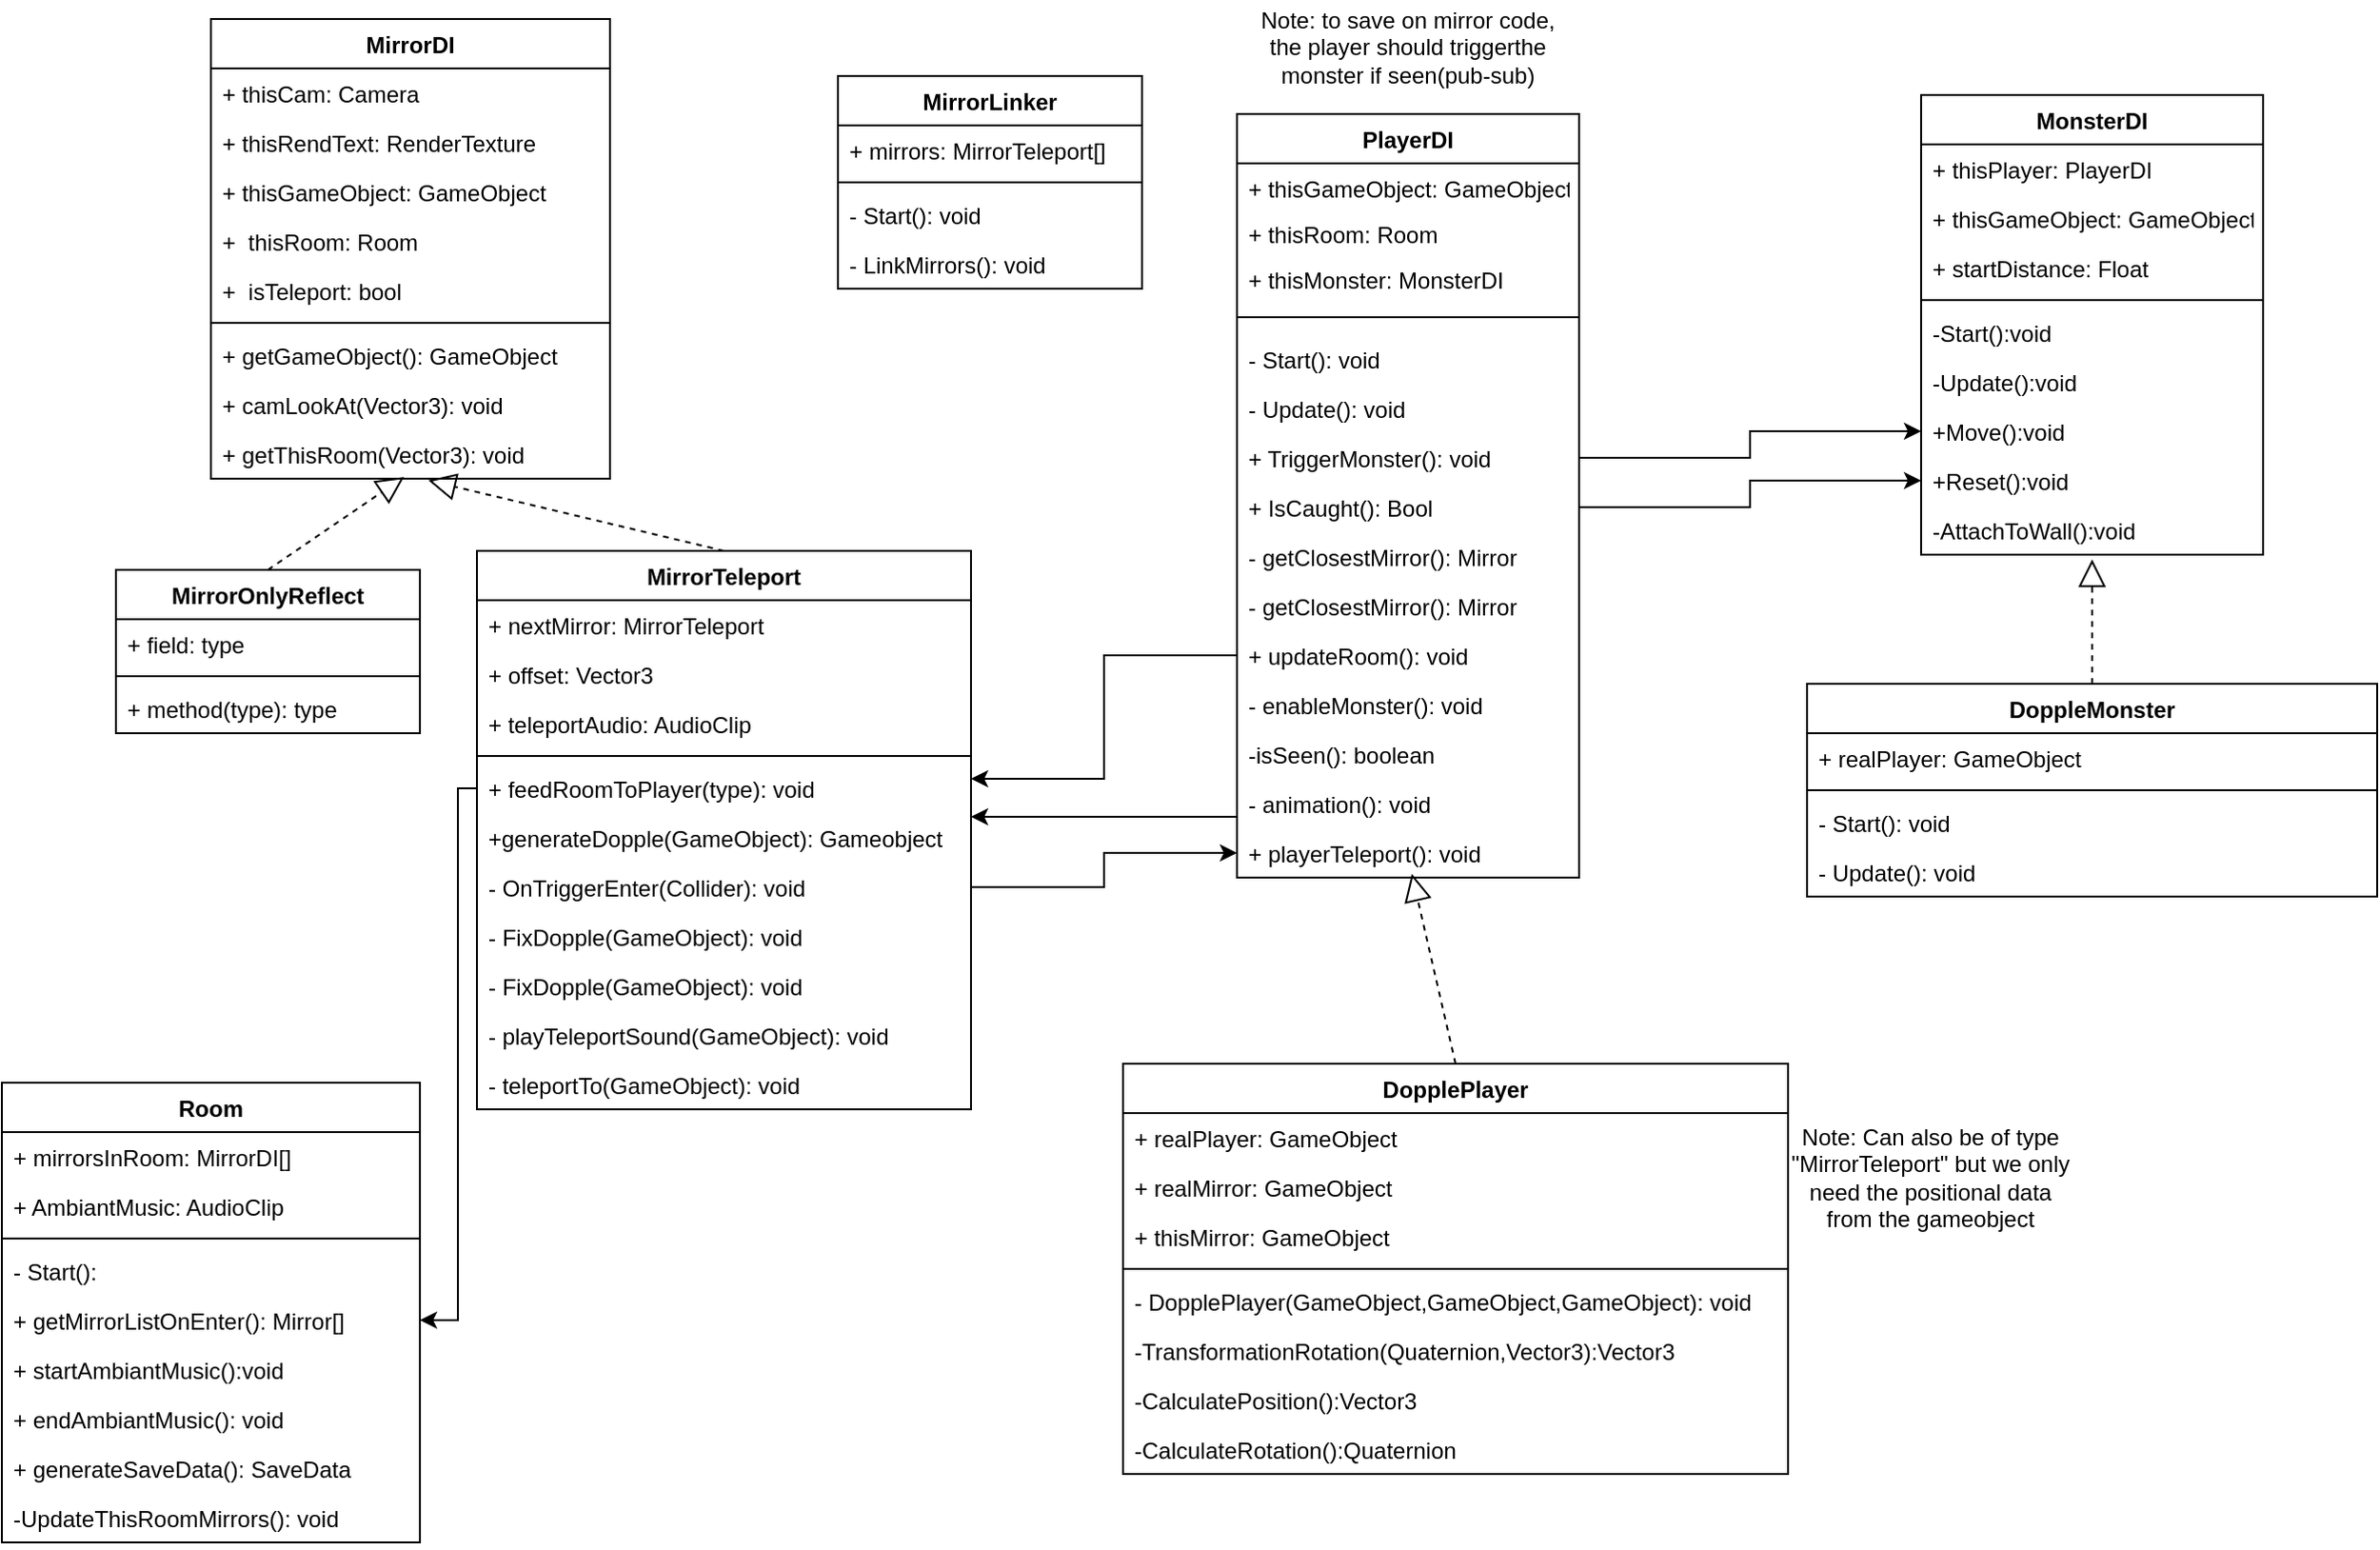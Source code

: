 <mxfile version="14.3.0" type="device"><diagram id="nJ942SDhwnBHYJwwD86z" name="Page-1"><mxGraphModel dx="1635" dy="913" grid="1" gridSize="10" guides="1" tooltips="1" connect="1" arrows="1" fold="1" page="1" pageScale="1" pageWidth="850" pageHeight="1100" math="0" shadow="0"><root><mxCell id="0"/><mxCell id="1" parent="0"/><mxCell id="qLceM-JtMyrUhUIBYfwf-1" value="MirrorDI" style="swimlane;fontStyle=1;align=center;verticalAlign=top;childLayout=stackLayout;horizontal=1;startSize=26;horizontalStack=0;resizeParent=1;resizeParentMax=0;resizeLast=0;collapsible=1;marginBottom=0;" vertex="1" parent="1"><mxGeometry x="150" y="230" width="210" height="242" as="geometry"/></mxCell><mxCell id="qLceM-JtMyrUhUIBYfwf-24" value="+ thisCam: Camera&#10;" style="text;strokeColor=none;fillColor=none;align=left;verticalAlign=top;spacingLeft=4;spacingRight=4;overflow=hidden;rotatable=0;points=[[0,0.5],[1,0.5]];portConstraint=eastwest;" vertex="1" parent="qLceM-JtMyrUhUIBYfwf-1"><mxGeometry y="26" width="210" height="26" as="geometry"/></mxCell><mxCell id="qLceM-JtMyrUhUIBYfwf-25" value="+ thisRendText: RenderTexture&#10;&#10;" style="text;strokeColor=none;fillColor=none;align=left;verticalAlign=top;spacingLeft=4;spacingRight=4;overflow=hidden;rotatable=0;points=[[0,0.5],[1,0.5]];portConstraint=eastwest;" vertex="1" parent="qLceM-JtMyrUhUIBYfwf-1"><mxGeometry y="52" width="210" height="26" as="geometry"/></mxCell><mxCell id="qLceM-JtMyrUhUIBYfwf-29" value="+ thisGameObject: GameObject&#10;&#10;" style="text;strokeColor=none;fillColor=none;align=left;verticalAlign=top;spacingLeft=4;spacingRight=4;overflow=hidden;rotatable=0;points=[[0,0.5],[1,0.5]];portConstraint=eastwest;" vertex="1" parent="qLceM-JtMyrUhUIBYfwf-1"><mxGeometry y="78" width="210" height="26" as="geometry"/></mxCell><mxCell id="qLceM-JtMyrUhUIBYfwf-97" value="+  thisRoom: Room&#10;&#10;" style="text;strokeColor=none;fillColor=none;align=left;verticalAlign=top;spacingLeft=4;spacingRight=4;overflow=hidden;rotatable=0;points=[[0,0.5],[1,0.5]];portConstraint=eastwest;" vertex="1" parent="qLceM-JtMyrUhUIBYfwf-1"><mxGeometry y="104" width="210" height="26" as="geometry"/></mxCell><mxCell id="qLceM-JtMyrUhUIBYfwf-149" value="+  isTeleport: bool&#10;&#10;" style="text;strokeColor=none;fillColor=none;align=left;verticalAlign=top;spacingLeft=4;spacingRight=4;overflow=hidden;rotatable=0;points=[[0,0.5],[1,0.5]];portConstraint=eastwest;" vertex="1" parent="qLceM-JtMyrUhUIBYfwf-1"><mxGeometry y="130" width="210" height="26" as="geometry"/></mxCell><mxCell id="qLceM-JtMyrUhUIBYfwf-3" value="" style="line;strokeWidth=1;fillColor=none;align=left;verticalAlign=middle;spacingTop=-1;spacingLeft=3;spacingRight=3;rotatable=0;labelPosition=right;points=[];portConstraint=eastwest;" vertex="1" parent="qLceM-JtMyrUhUIBYfwf-1"><mxGeometry y="156" width="210" height="8" as="geometry"/></mxCell><mxCell id="qLceM-JtMyrUhUIBYfwf-4" value="+ getGameObject(): GameObject" style="text;strokeColor=none;fillColor=none;align=left;verticalAlign=top;spacingLeft=4;spacingRight=4;overflow=hidden;rotatable=0;points=[[0,0.5],[1,0.5]];portConstraint=eastwest;" vertex="1" parent="qLceM-JtMyrUhUIBYfwf-1"><mxGeometry y="164" width="210" height="26" as="geometry"/></mxCell><mxCell id="qLceM-JtMyrUhUIBYfwf-33" value="+ camLookAt(Vector3): void" style="text;strokeColor=none;fillColor=none;align=left;verticalAlign=top;spacingLeft=4;spacingRight=4;overflow=hidden;rotatable=0;points=[[0,0.5],[1,0.5]];portConstraint=eastwest;" vertex="1" parent="qLceM-JtMyrUhUIBYfwf-1"><mxGeometry y="190" width="210" height="26" as="geometry"/></mxCell><mxCell id="qLceM-JtMyrUhUIBYfwf-54" value="+ getThisRoom(Vector3): void" style="text;strokeColor=none;fillColor=none;align=left;verticalAlign=top;spacingLeft=4;spacingRight=4;overflow=hidden;rotatable=0;points=[[0,0.5],[1,0.5]];portConstraint=eastwest;" vertex="1" parent="qLceM-JtMyrUhUIBYfwf-1"><mxGeometry y="216" width="210" height="26" as="geometry"/></mxCell><mxCell id="qLceM-JtMyrUhUIBYfwf-5" value="PlayerDI" style="swimlane;fontStyle=1;align=center;verticalAlign=top;childLayout=stackLayout;horizontal=1;startSize=26;horizontalStack=0;resizeParent=1;resizeParentMax=0;resizeLast=0;collapsible=1;marginBottom=0;" vertex="1" parent="1"><mxGeometry x="690" y="280" width="180" height="402" as="geometry"/></mxCell><mxCell id="qLceM-JtMyrUhUIBYfwf-22" value="+ thisGameObject: GameObject" style="text;strokeColor=none;fillColor=none;align=left;verticalAlign=top;spacingLeft=4;spacingRight=4;overflow=hidden;rotatable=0;points=[[0,0.5],[1,0.5]];portConstraint=eastwest;" vertex="1" parent="qLceM-JtMyrUhUIBYfwf-5"><mxGeometry y="26" width="180" height="24" as="geometry"/></mxCell><mxCell id="qLceM-JtMyrUhUIBYfwf-35" value="+ thisRoom: Room" style="text;strokeColor=none;fillColor=none;align=left;verticalAlign=top;spacingLeft=4;spacingRight=4;overflow=hidden;rotatable=0;points=[[0,0.5],[1,0.5]];portConstraint=eastwest;" vertex="1" parent="qLceM-JtMyrUhUIBYfwf-5"><mxGeometry y="50" width="180" height="24" as="geometry"/></mxCell><mxCell id="qLceM-JtMyrUhUIBYfwf-86" value="+ thisMonster: MonsterDI" style="text;strokeColor=none;fillColor=none;align=left;verticalAlign=top;spacingLeft=4;spacingRight=4;overflow=hidden;rotatable=0;points=[[0,0.5],[1,0.5]];portConstraint=eastwest;" vertex="1" parent="qLceM-JtMyrUhUIBYfwf-5"><mxGeometry y="74" width="180" height="24" as="geometry"/></mxCell><mxCell id="qLceM-JtMyrUhUIBYfwf-7" value="" style="line;strokeWidth=1;fillColor=none;align=left;verticalAlign=middle;spacingTop=-1;spacingLeft=3;spacingRight=3;rotatable=0;labelPosition=right;points=[];portConstraint=eastwest;" vertex="1" parent="qLceM-JtMyrUhUIBYfwf-5"><mxGeometry y="98" width="180" height="18" as="geometry"/></mxCell><mxCell id="qLceM-JtMyrUhUIBYfwf-45" value="- Start(): void" style="text;strokeColor=none;fillColor=none;align=left;verticalAlign=top;spacingLeft=4;spacingRight=4;overflow=hidden;rotatable=0;points=[[0,0.5],[1,0.5]];portConstraint=eastwest;" vertex="1" parent="qLceM-JtMyrUhUIBYfwf-5"><mxGeometry y="116" width="180" height="26" as="geometry"/></mxCell><mxCell id="qLceM-JtMyrUhUIBYfwf-44" value="- Update(): void" style="text;strokeColor=none;fillColor=none;align=left;verticalAlign=top;spacingLeft=4;spacingRight=4;overflow=hidden;rotatable=0;points=[[0,0.5],[1,0.5]];portConstraint=eastwest;" vertex="1" parent="qLceM-JtMyrUhUIBYfwf-5"><mxGeometry y="142" width="180" height="26" as="geometry"/></mxCell><mxCell id="qLceM-JtMyrUhUIBYfwf-8" value="+ TriggerMonster(): void" style="text;strokeColor=none;fillColor=none;align=left;verticalAlign=top;spacingLeft=4;spacingRight=4;overflow=hidden;rotatable=0;points=[[0,0.5],[1,0.5]];portConstraint=eastwest;" vertex="1" parent="qLceM-JtMyrUhUIBYfwf-5"><mxGeometry y="168" width="180" height="26" as="geometry"/></mxCell><mxCell id="qLceM-JtMyrUhUIBYfwf-127" value="+ IsCaught(): Bool" style="text;strokeColor=none;fillColor=none;align=left;verticalAlign=top;spacingLeft=4;spacingRight=4;overflow=hidden;rotatable=0;points=[[0,0.5],[1,0.5]];portConstraint=eastwest;" vertex="1" parent="qLceM-JtMyrUhUIBYfwf-5"><mxGeometry y="194" width="180" height="26" as="geometry"/></mxCell><mxCell id="qLceM-JtMyrUhUIBYfwf-28" value="- getClosestMirror(): Mirror" style="text;strokeColor=none;fillColor=none;align=left;verticalAlign=top;spacingLeft=4;spacingRight=4;overflow=hidden;rotatable=0;points=[[0,0.5],[1,0.5]];portConstraint=eastwest;" vertex="1" parent="qLceM-JtMyrUhUIBYfwf-5"><mxGeometry y="220" width="180" height="26" as="geometry"/></mxCell><mxCell id="qLceM-JtMyrUhUIBYfwf-34" value="- getClosestMirror(): Mirror" style="text;strokeColor=none;fillColor=none;align=left;verticalAlign=top;spacingLeft=4;spacingRight=4;overflow=hidden;rotatable=0;points=[[0,0.5],[1,0.5]];portConstraint=eastwest;" vertex="1" parent="qLceM-JtMyrUhUIBYfwf-5"><mxGeometry y="246" width="180" height="26" as="geometry"/></mxCell><mxCell id="qLceM-JtMyrUhUIBYfwf-49" value="+ updateRoom(): void" style="text;strokeColor=none;fillColor=none;align=left;verticalAlign=top;spacingLeft=4;spacingRight=4;overflow=hidden;rotatable=0;points=[[0,0.5],[1,0.5]];portConstraint=eastwest;" vertex="1" parent="qLceM-JtMyrUhUIBYfwf-5"><mxGeometry y="272" width="180" height="26" as="geometry"/></mxCell><mxCell id="qLceM-JtMyrUhUIBYfwf-119" value="- enableMonster(): void" style="text;strokeColor=none;fillColor=none;align=left;verticalAlign=top;spacingLeft=4;spacingRight=4;overflow=hidden;rotatable=0;points=[[0,0.5],[1,0.5]];portConstraint=eastwest;" vertex="1" parent="qLceM-JtMyrUhUIBYfwf-5"><mxGeometry y="298" width="180" height="26" as="geometry"/></mxCell><mxCell id="qLceM-JtMyrUhUIBYfwf-9" value="-isSeen(): boolean" style="text;strokeColor=none;fillColor=none;align=left;verticalAlign=top;spacingLeft=4;spacingRight=4;overflow=hidden;rotatable=0;points=[[0,0.5],[1,0.5]];portConstraint=eastwest;" vertex="1" parent="qLceM-JtMyrUhUIBYfwf-5"><mxGeometry y="324" width="180" height="26" as="geometry"/></mxCell><mxCell id="qLceM-JtMyrUhUIBYfwf-120" value="- animation(): void" style="text;strokeColor=none;fillColor=none;align=left;verticalAlign=top;spacingLeft=4;spacingRight=4;overflow=hidden;rotatable=0;points=[[0,0.5],[1,0.5]];portConstraint=eastwest;" vertex="1" parent="qLceM-JtMyrUhUIBYfwf-5"><mxGeometry y="350" width="180" height="26" as="geometry"/></mxCell><mxCell id="qLceM-JtMyrUhUIBYfwf-153" value="+ playerTeleport(): void" style="text;strokeColor=none;fillColor=none;align=left;verticalAlign=top;spacingLeft=4;spacingRight=4;overflow=hidden;rotatable=0;points=[[0,0.5],[1,0.5]];portConstraint=eastwest;" vertex="1" parent="qLceM-JtMyrUhUIBYfwf-5"><mxGeometry y="376" width="180" height="26" as="geometry"/></mxCell><mxCell id="qLceM-JtMyrUhUIBYfwf-27" value="Note: to save on mirror code, the player should triggerthe monster if seen(pub-sub)" style="text;html=1;strokeColor=none;fillColor=none;align=center;verticalAlign=middle;whiteSpace=wrap;rounded=0;" vertex="1" parent="1"><mxGeometry x="695" y="220" width="170" height="50" as="geometry"/></mxCell><mxCell id="qLceM-JtMyrUhUIBYfwf-36" value="Room" style="swimlane;fontStyle=1;align=center;verticalAlign=top;childLayout=stackLayout;horizontal=1;startSize=26;horizontalStack=0;resizeParent=1;resizeParentMax=0;resizeLast=0;collapsible=1;marginBottom=0;" vertex="1" parent="1"><mxGeometry x="40" y="790" width="220" height="242" as="geometry"/></mxCell><mxCell id="qLceM-JtMyrUhUIBYfwf-37" value="+ mirrorsInRoom: MirrorDI[]" style="text;strokeColor=none;fillColor=none;align=left;verticalAlign=top;spacingLeft=4;spacingRight=4;overflow=hidden;rotatable=0;points=[[0,0.5],[1,0.5]];portConstraint=eastwest;" vertex="1" parent="qLceM-JtMyrUhUIBYfwf-36"><mxGeometry y="26" width="220" height="26" as="geometry"/></mxCell><mxCell id="qLceM-JtMyrUhUIBYfwf-50" value="+ AmbiantMusic: AudioClip" style="text;strokeColor=none;fillColor=none;align=left;verticalAlign=top;spacingLeft=4;spacingRight=4;overflow=hidden;rotatable=0;points=[[0,0.5],[1,0.5]];portConstraint=eastwest;" vertex="1" parent="qLceM-JtMyrUhUIBYfwf-36"><mxGeometry y="52" width="220" height="26" as="geometry"/></mxCell><mxCell id="qLceM-JtMyrUhUIBYfwf-38" value="" style="line;strokeWidth=1;fillColor=none;align=left;verticalAlign=middle;spacingTop=-1;spacingLeft=3;spacingRight=3;rotatable=0;labelPosition=right;points=[];portConstraint=eastwest;" vertex="1" parent="qLceM-JtMyrUhUIBYfwf-36"><mxGeometry y="78" width="220" height="8" as="geometry"/></mxCell><mxCell id="qLceM-JtMyrUhUIBYfwf-39" value="- Start(): " style="text;strokeColor=none;fillColor=none;align=left;verticalAlign=top;spacingLeft=4;spacingRight=4;overflow=hidden;rotatable=0;points=[[0,0.5],[1,0.5]];portConstraint=eastwest;" vertex="1" parent="qLceM-JtMyrUhUIBYfwf-36"><mxGeometry y="86" width="220" height="26" as="geometry"/></mxCell><mxCell id="qLceM-JtMyrUhUIBYfwf-99" value="+ getMirrorListOnEnter(): Mirror[]" style="text;strokeColor=none;fillColor=none;align=left;verticalAlign=top;spacingLeft=4;spacingRight=4;overflow=hidden;rotatable=0;points=[[0,0.5],[1,0.5]];portConstraint=eastwest;" vertex="1" parent="qLceM-JtMyrUhUIBYfwf-36"><mxGeometry y="112" width="220" height="26" as="geometry"/></mxCell><mxCell id="qLceM-JtMyrUhUIBYfwf-51" value="+ startAmbiantMusic():void" style="text;strokeColor=none;fillColor=none;align=left;verticalAlign=top;spacingLeft=4;spacingRight=4;overflow=hidden;rotatable=0;points=[[0,0.5],[1,0.5]];portConstraint=eastwest;" vertex="1" parent="qLceM-JtMyrUhUIBYfwf-36"><mxGeometry y="138" width="220" height="26" as="geometry"/></mxCell><mxCell id="qLceM-JtMyrUhUIBYfwf-52" value="+ endAmbiantMusic(): void&#10;" style="text;strokeColor=none;fillColor=none;align=left;verticalAlign=top;spacingLeft=4;spacingRight=4;overflow=hidden;rotatable=0;points=[[0,0.5],[1,0.5]];portConstraint=eastwest;" vertex="1" parent="qLceM-JtMyrUhUIBYfwf-36"><mxGeometry y="164" width="220" height="26" as="geometry"/></mxCell><mxCell id="qLceM-JtMyrUhUIBYfwf-63" value="+ generateSaveData(): SaveData&#10;" style="text;strokeColor=none;fillColor=none;align=left;verticalAlign=top;spacingLeft=4;spacingRight=4;overflow=hidden;rotatable=0;points=[[0,0.5],[1,0.5]];portConstraint=eastwest;" vertex="1" parent="qLceM-JtMyrUhUIBYfwf-36"><mxGeometry y="190" width="220" height="26" as="geometry"/></mxCell><mxCell id="qLceM-JtMyrUhUIBYfwf-98" value="-UpdateThisRoomMirrors(): void&#10;" style="text;strokeColor=none;fillColor=none;align=left;verticalAlign=top;spacingLeft=4;spacingRight=4;overflow=hidden;rotatable=0;points=[[0,0.5],[1,0.5]];portConstraint=eastwest;" vertex="1" parent="qLceM-JtMyrUhUIBYfwf-36"><mxGeometry y="216" width="220" height="26" as="geometry"/></mxCell><mxCell id="qLceM-JtMyrUhUIBYfwf-40" value="MirrorTeleport" style="swimlane;fontStyle=1;align=center;verticalAlign=top;childLayout=stackLayout;horizontal=1;startSize=26;horizontalStack=0;resizeParent=1;resizeParentMax=0;resizeLast=0;collapsible=1;marginBottom=0;" vertex="1" parent="1"><mxGeometry x="290" y="510" width="260" height="294" as="geometry"/></mxCell><mxCell id="qLceM-JtMyrUhUIBYfwf-48" value="+ nextMirror: MirrorTeleport" style="text;strokeColor=none;fillColor=none;align=left;verticalAlign=top;spacingLeft=4;spacingRight=4;overflow=hidden;rotatable=0;points=[[0,0.5],[1,0.5]];portConstraint=eastwest;" vertex="1" parent="qLceM-JtMyrUhUIBYfwf-40"><mxGeometry y="26" width="260" height="26" as="geometry"/></mxCell><mxCell id="qLceM-JtMyrUhUIBYfwf-41" value="+ offset: Vector3" style="text;strokeColor=none;fillColor=none;align=left;verticalAlign=top;spacingLeft=4;spacingRight=4;overflow=hidden;rotatable=0;points=[[0,0.5],[1,0.5]];portConstraint=eastwest;" vertex="1" parent="qLceM-JtMyrUhUIBYfwf-40"><mxGeometry y="52" width="260" height="26" as="geometry"/></mxCell><mxCell id="qLceM-JtMyrUhUIBYfwf-53" value="+ teleportAudio: AudioClip" style="text;strokeColor=none;fillColor=none;align=left;verticalAlign=top;spacingLeft=4;spacingRight=4;overflow=hidden;rotatable=0;points=[[0,0.5],[1,0.5]];portConstraint=eastwest;" vertex="1" parent="qLceM-JtMyrUhUIBYfwf-40"><mxGeometry y="78" width="260" height="26" as="geometry"/></mxCell><mxCell id="qLceM-JtMyrUhUIBYfwf-42" value="" style="line;strokeWidth=1;fillColor=none;align=left;verticalAlign=middle;spacingTop=-1;spacingLeft=3;spacingRight=3;rotatable=0;labelPosition=right;points=[];portConstraint=eastwest;" vertex="1" parent="qLceM-JtMyrUhUIBYfwf-40"><mxGeometry y="104" width="260" height="8" as="geometry"/></mxCell><mxCell id="qLceM-JtMyrUhUIBYfwf-43" value="+ feedRoomToPlayer(type): void" style="text;strokeColor=none;fillColor=none;align=left;verticalAlign=top;spacingLeft=4;spacingRight=4;overflow=hidden;rotatable=0;points=[[0,0.5],[1,0.5]];portConstraint=eastwest;" vertex="1" parent="qLceM-JtMyrUhUIBYfwf-40"><mxGeometry y="112" width="260" height="26" as="geometry"/></mxCell><mxCell id="qLceM-JtMyrUhUIBYfwf-61" value="+generateDopple(GameObject): Gameobject" style="text;strokeColor=none;fillColor=none;align=left;verticalAlign=top;spacingLeft=4;spacingRight=4;overflow=hidden;rotatable=0;points=[[0,0.5],[1,0.5]];portConstraint=eastwest;" vertex="1" parent="qLceM-JtMyrUhUIBYfwf-40"><mxGeometry y="138" width="260" height="26" as="geometry"/></mxCell><mxCell id="qLceM-JtMyrUhUIBYfwf-46" value="- OnTriggerEnter(Collider): void" style="text;strokeColor=none;fillColor=none;align=left;verticalAlign=top;spacingLeft=4;spacingRight=4;overflow=hidden;rotatable=0;points=[[0,0.5],[1,0.5]];portConstraint=eastwest;" vertex="1" parent="qLceM-JtMyrUhUIBYfwf-40"><mxGeometry y="164" width="260" height="26" as="geometry"/></mxCell><mxCell id="qLceM-JtMyrUhUIBYfwf-62" value="- FixDopple(GameObject): void" style="text;strokeColor=none;fillColor=none;align=left;verticalAlign=top;spacingLeft=4;spacingRight=4;overflow=hidden;rotatable=0;points=[[0,0.5],[1,0.5]];portConstraint=eastwest;" vertex="1" parent="qLceM-JtMyrUhUIBYfwf-40"><mxGeometry y="190" width="260" height="26" as="geometry"/></mxCell><mxCell id="qLceM-JtMyrUhUIBYfwf-137" value="- FixDopple(GameObject): void" style="text;strokeColor=none;fillColor=none;align=left;verticalAlign=top;spacingLeft=4;spacingRight=4;overflow=hidden;rotatable=0;points=[[0,0.5],[1,0.5]];portConstraint=eastwest;" vertex="1" parent="qLceM-JtMyrUhUIBYfwf-40"><mxGeometry y="216" width="260" height="26" as="geometry"/></mxCell><mxCell id="qLceM-JtMyrUhUIBYfwf-140" value="- playTeleportSound(GameObject): void" style="text;strokeColor=none;fillColor=none;align=left;verticalAlign=top;spacingLeft=4;spacingRight=4;overflow=hidden;rotatable=0;points=[[0,0.5],[1,0.5]];portConstraint=eastwest;" vertex="1" parent="qLceM-JtMyrUhUIBYfwf-40"><mxGeometry y="242" width="260" height="26" as="geometry"/></mxCell><mxCell id="qLceM-JtMyrUhUIBYfwf-152" value="- teleportTo(GameObject): void" style="text;strokeColor=none;fillColor=none;align=left;verticalAlign=top;spacingLeft=4;spacingRight=4;overflow=hidden;rotatable=0;points=[[0,0.5],[1,0.5]];portConstraint=eastwest;" vertex="1" parent="qLceM-JtMyrUhUIBYfwf-40"><mxGeometry y="268" width="260" height="26" as="geometry"/></mxCell><mxCell id="qLceM-JtMyrUhUIBYfwf-67" value="DoppleMonster" style="swimlane;fontStyle=1;align=center;verticalAlign=top;childLayout=stackLayout;horizontal=1;startSize=26;horizontalStack=0;resizeParent=1;resizeParentMax=0;resizeLast=0;collapsible=1;marginBottom=0;" vertex="1" parent="1"><mxGeometry x="990" y="580" width="300" height="112" as="geometry"/></mxCell><mxCell id="qLceM-JtMyrUhUIBYfwf-102" value="+ realPlayer: GameObject&#10;" style="text;strokeColor=none;fillColor=none;align=left;verticalAlign=top;spacingLeft=4;spacingRight=4;overflow=hidden;rotatable=0;points=[[0,0.5],[1,0.5]];portConstraint=eastwest;" vertex="1" parent="qLceM-JtMyrUhUIBYfwf-67"><mxGeometry y="26" width="300" height="26" as="geometry"/></mxCell><mxCell id="qLceM-JtMyrUhUIBYfwf-69" value="" style="line;strokeWidth=1;fillColor=none;align=left;verticalAlign=middle;spacingTop=-1;spacingLeft=3;spacingRight=3;rotatable=0;labelPosition=right;points=[];portConstraint=eastwest;" vertex="1" parent="qLceM-JtMyrUhUIBYfwf-67"><mxGeometry y="52" width="300" height="8" as="geometry"/></mxCell><mxCell id="qLceM-JtMyrUhUIBYfwf-70" value="- Start(): void" style="text;strokeColor=none;fillColor=none;align=left;verticalAlign=top;spacingLeft=4;spacingRight=4;overflow=hidden;rotatable=0;points=[[0,0.5],[1,0.5]];portConstraint=eastwest;" vertex="1" parent="qLceM-JtMyrUhUIBYfwf-67"><mxGeometry y="60" width="300" height="26" as="geometry"/></mxCell><mxCell id="qLceM-JtMyrUhUIBYfwf-83" value="- Update(): void" style="text;strokeColor=none;fillColor=none;align=left;verticalAlign=top;spacingLeft=4;spacingRight=4;overflow=hidden;rotatable=0;points=[[0,0.5],[1,0.5]];portConstraint=eastwest;" vertex="1" parent="qLceM-JtMyrUhUIBYfwf-67"><mxGeometry y="86" width="300" height="26" as="geometry"/></mxCell><mxCell id="qLceM-JtMyrUhUIBYfwf-77" value="MonsterDI" style="swimlane;fontStyle=1;align=center;verticalAlign=top;childLayout=stackLayout;horizontal=1;startSize=26;horizontalStack=0;resizeParent=1;resizeParentMax=0;resizeLast=0;collapsible=1;marginBottom=0;" vertex="1" parent="1"><mxGeometry x="1050" y="270" width="180" height="242" as="geometry"/></mxCell><mxCell id="qLceM-JtMyrUhUIBYfwf-78" value="+ thisPlayer: PlayerDI" style="text;strokeColor=none;fillColor=none;align=left;verticalAlign=top;spacingLeft=4;spacingRight=4;overflow=hidden;rotatable=0;points=[[0,0.5],[1,0.5]];portConstraint=eastwest;" vertex="1" parent="qLceM-JtMyrUhUIBYfwf-77"><mxGeometry y="26" width="180" height="26" as="geometry"/></mxCell><mxCell id="qLceM-JtMyrUhUIBYfwf-87" value="+ thisGameObject: GameObject" style="text;strokeColor=none;fillColor=none;align=left;verticalAlign=top;spacingLeft=4;spacingRight=4;overflow=hidden;rotatable=0;points=[[0,0.5],[1,0.5]];portConstraint=eastwest;" vertex="1" parent="qLceM-JtMyrUhUIBYfwf-77"><mxGeometry y="52" width="180" height="26" as="geometry"/></mxCell><mxCell id="qLceM-JtMyrUhUIBYfwf-123" value="+ startDistance: Float" style="text;strokeColor=none;fillColor=none;align=left;verticalAlign=top;spacingLeft=4;spacingRight=4;overflow=hidden;rotatable=0;points=[[0,0.5],[1,0.5]];portConstraint=eastwest;" vertex="1" parent="qLceM-JtMyrUhUIBYfwf-77"><mxGeometry y="78" width="180" height="26" as="geometry"/></mxCell><mxCell id="qLceM-JtMyrUhUIBYfwf-79" value="" style="line;strokeWidth=1;fillColor=none;align=left;verticalAlign=middle;spacingTop=-1;spacingLeft=3;spacingRight=3;rotatable=0;labelPosition=right;points=[];portConstraint=eastwest;" vertex="1" parent="qLceM-JtMyrUhUIBYfwf-77"><mxGeometry y="104" width="180" height="8" as="geometry"/></mxCell><mxCell id="qLceM-JtMyrUhUIBYfwf-80" value="-Start():void" style="text;strokeColor=none;fillColor=none;align=left;verticalAlign=top;spacingLeft=4;spacingRight=4;overflow=hidden;rotatable=0;points=[[0,0.5],[1,0.5]];portConstraint=eastwest;" vertex="1" parent="qLceM-JtMyrUhUIBYfwf-77"><mxGeometry y="112" width="180" height="26" as="geometry"/></mxCell><mxCell id="qLceM-JtMyrUhUIBYfwf-84" value="-Update():void" style="text;strokeColor=none;fillColor=none;align=left;verticalAlign=top;spacingLeft=4;spacingRight=4;overflow=hidden;rotatable=0;points=[[0,0.5],[1,0.5]];portConstraint=eastwest;" vertex="1" parent="qLceM-JtMyrUhUIBYfwf-77"><mxGeometry y="138" width="180" height="26" as="geometry"/></mxCell><mxCell id="qLceM-JtMyrUhUIBYfwf-82" value="+Move():void" style="text;strokeColor=none;fillColor=none;align=left;verticalAlign=top;spacingLeft=4;spacingRight=4;overflow=hidden;rotatable=0;points=[[0,0.5],[1,0.5]];portConstraint=eastwest;" vertex="1" parent="qLceM-JtMyrUhUIBYfwf-77"><mxGeometry y="164" width="180" height="26" as="geometry"/></mxCell><mxCell id="qLceM-JtMyrUhUIBYfwf-81" value="+Reset():void" style="text;strokeColor=none;fillColor=none;align=left;verticalAlign=top;spacingLeft=4;spacingRight=4;overflow=hidden;rotatable=0;points=[[0,0.5],[1,0.5]];portConstraint=eastwest;" vertex="1" parent="qLceM-JtMyrUhUIBYfwf-77"><mxGeometry y="190" width="180" height="26" as="geometry"/></mxCell><mxCell id="qLceM-JtMyrUhUIBYfwf-122" value="-AttachToWall():void" style="text;strokeColor=none;fillColor=none;align=left;verticalAlign=top;spacingLeft=4;spacingRight=4;overflow=hidden;rotatable=0;points=[[0,0.5],[1,0.5]];portConstraint=eastwest;" vertex="1" parent="qLceM-JtMyrUhUIBYfwf-77"><mxGeometry y="216" width="180" height="26" as="geometry"/></mxCell><mxCell id="qLceM-JtMyrUhUIBYfwf-88" value="MirrorOnlyReflect" style="swimlane;fontStyle=1;align=center;verticalAlign=top;childLayout=stackLayout;horizontal=1;startSize=26;horizontalStack=0;resizeParent=1;resizeParentMax=0;resizeLast=0;collapsible=1;marginBottom=0;" vertex="1" parent="1"><mxGeometry x="100" y="520" width="160" height="86" as="geometry"/></mxCell><mxCell id="qLceM-JtMyrUhUIBYfwf-89" value="+ field: type" style="text;strokeColor=none;fillColor=none;align=left;verticalAlign=top;spacingLeft=4;spacingRight=4;overflow=hidden;rotatable=0;points=[[0,0.5],[1,0.5]];portConstraint=eastwest;" vertex="1" parent="qLceM-JtMyrUhUIBYfwf-88"><mxGeometry y="26" width="160" height="26" as="geometry"/></mxCell><mxCell id="qLceM-JtMyrUhUIBYfwf-90" value="" style="line;strokeWidth=1;fillColor=none;align=left;verticalAlign=middle;spacingTop=-1;spacingLeft=3;spacingRight=3;rotatable=0;labelPosition=right;points=[];portConstraint=eastwest;" vertex="1" parent="qLceM-JtMyrUhUIBYfwf-88"><mxGeometry y="52" width="160" height="8" as="geometry"/></mxCell><mxCell id="qLceM-JtMyrUhUIBYfwf-91" value="+ method(type): type" style="text;strokeColor=none;fillColor=none;align=left;verticalAlign=top;spacingLeft=4;spacingRight=4;overflow=hidden;rotatable=0;points=[[0,0.5],[1,0.5]];portConstraint=eastwest;" vertex="1" parent="qLceM-JtMyrUhUIBYfwf-88"><mxGeometry y="60" width="160" height="26" as="geometry"/></mxCell><mxCell id="qLceM-JtMyrUhUIBYfwf-93" value="" style="endArrow=block;dashed=1;endFill=0;endSize=12;html=1;exitX=0.5;exitY=0;exitDx=0;exitDy=0;entryX=0.484;entryY=0.965;entryDx=0;entryDy=0;entryPerimeter=0;" edge="1" parent="1" source="qLceM-JtMyrUhUIBYfwf-88" target="qLceM-JtMyrUhUIBYfwf-54"><mxGeometry width="160" relative="1" as="geometry"><mxPoint x="470" y="300" as="sourcePoint"/><mxPoint x="230" y="423" as="targetPoint"/></mxGeometry></mxCell><mxCell id="qLceM-JtMyrUhUIBYfwf-94" value="" style="endArrow=block;dashed=1;endFill=0;endSize=12;html=1;exitX=0.5;exitY=0;exitDx=0;exitDy=0;entryX=0.545;entryY=1.035;entryDx=0;entryDy=0;entryPerimeter=0;" edge="1" parent="1" source="qLceM-JtMyrUhUIBYfwf-40" target="qLceM-JtMyrUhUIBYfwf-54"><mxGeometry width="160" relative="1" as="geometry"><mxPoint x="410" y="480" as="sourcePoint"/><mxPoint x="270" y="480" as="targetPoint"/></mxGeometry></mxCell><mxCell id="qLceM-JtMyrUhUIBYfwf-95" value="" style="endArrow=block;dashed=1;endFill=0;endSize=12;html=1;exitX=0.5;exitY=0;exitDx=0;exitDy=0;entryX=0.5;entryY=1.095;entryDx=0;entryDy=0;entryPerimeter=0;" edge="1" parent="1" source="qLceM-JtMyrUhUIBYfwf-67" target="qLceM-JtMyrUhUIBYfwf-122"><mxGeometry width="160" relative="1" as="geometry"><mxPoint x="580" y="570" as="sourcePoint"/><mxPoint x="1130" y="490" as="targetPoint"/></mxGeometry></mxCell><mxCell id="qLceM-JtMyrUhUIBYfwf-103" value="DopplePlayer" style="swimlane;fontStyle=1;align=center;verticalAlign=top;childLayout=stackLayout;horizontal=1;startSize=26;horizontalStack=0;resizeParent=1;resizeParentMax=0;resizeLast=0;collapsible=1;marginBottom=0;" vertex="1" parent="1"><mxGeometry x="630" y="780" width="350" height="216" as="geometry"/></mxCell><mxCell id="qLceM-JtMyrUhUIBYfwf-144" value="+ realPlayer: GameObject&#10;" style="text;strokeColor=none;fillColor=none;align=left;verticalAlign=top;spacingLeft=4;spacingRight=4;overflow=hidden;rotatable=0;points=[[0,0.5],[1,0.5]];portConstraint=eastwest;" vertex="1" parent="qLceM-JtMyrUhUIBYfwf-103"><mxGeometry y="26" width="350" height="26" as="geometry"/></mxCell><mxCell id="qLceM-JtMyrUhUIBYfwf-104" value="+ realMirror: GameObject" style="text;strokeColor=none;fillColor=none;align=left;verticalAlign=top;spacingLeft=4;spacingRight=4;overflow=hidden;rotatable=0;points=[[0,0.5],[1,0.5]];portConstraint=eastwest;" vertex="1" parent="qLceM-JtMyrUhUIBYfwf-103"><mxGeometry y="52" width="350" height="26" as="geometry"/></mxCell><mxCell id="qLceM-JtMyrUhUIBYfwf-116" value="+ thisMirror: GameObject&#10;" style="text;strokeColor=none;fillColor=none;align=left;verticalAlign=top;spacingLeft=4;spacingRight=4;overflow=hidden;rotatable=0;points=[[0,0.5],[1,0.5]];portConstraint=eastwest;" vertex="1" parent="qLceM-JtMyrUhUIBYfwf-103"><mxGeometry y="78" width="350" height="26" as="geometry"/></mxCell><mxCell id="qLceM-JtMyrUhUIBYfwf-105" value="" style="line;strokeWidth=1;fillColor=none;align=left;verticalAlign=middle;spacingTop=-1;spacingLeft=3;spacingRight=3;rotatable=0;labelPosition=right;points=[];portConstraint=eastwest;" vertex="1" parent="qLceM-JtMyrUhUIBYfwf-103"><mxGeometry y="104" width="350" height="8" as="geometry"/></mxCell><mxCell id="qLceM-JtMyrUhUIBYfwf-106" value="- DopplePlayer(GameObject,GameObject,GameObject): void" style="text;strokeColor=none;fillColor=none;align=left;verticalAlign=top;spacingLeft=4;spacingRight=4;overflow=hidden;rotatable=0;points=[[0,0.5],[1,0.5]];portConstraint=eastwest;" vertex="1" parent="qLceM-JtMyrUhUIBYfwf-103"><mxGeometry y="112" width="350" height="26" as="geometry"/></mxCell><mxCell id="qLceM-JtMyrUhUIBYfwf-111" value="-TransformationRotation(Quaternion,Vector3):Vector3" style="text;strokeColor=none;fillColor=none;align=left;verticalAlign=top;spacingLeft=4;spacingRight=4;overflow=hidden;rotatable=0;points=[[0,0.5],[1,0.5]];portConstraint=eastwest;" vertex="1" parent="qLceM-JtMyrUhUIBYfwf-103"><mxGeometry y="138" width="350" height="26" as="geometry"/></mxCell><mxCell id="qLceM-JtMyrUhUIBYfwf-112" value="-CalculatePosition():Vector3" style="text;strokeColor=none;fillColor=none;align=left;verticalAlign=top;spacingLeft=4;spacingRight=4;overflow=hidden;rotatable=0;points=[[0,0.5],[1,0.5]];portConstraint=eastwest;" vertex="1" parent="qLceM-JtMyrUhUIBYfwf-103"><mxGeometry y="164" width="350" height="26" as="geometry"/></mxCell><mxCell id="qLceM-JtMyrUhUIBYfwf-113" value="-CalculateRotation():Quaternion" style="text;strokeColor=none;fillColor=none;align=left;verticalAlign=top;spacingLeft=4;spacingRight=4;overflow=hidden;rotatable=0;points=[[0,0.5],[1,0.5]];portConstraint=eastwest;" vertex="1" parent="qLceM-JtMyrUhUIBYfwf-103"><mxGeometry y="190" width="350" height="26" as="geometry"/></mxCell><mxCell id="qLceM-JtMyrUhUIBYfwf-121" value="" style="endArrow=block;dashed=1;endFill=0;endSize=12;html=1;exitX=0.5;exitY=0;exitDx=0;exitDy=0;entryX=0.511;entryY=0.923;entryDx=0;entryDy=0;entryPerimeter=0;" edge="1" parent="1" source="qLceM-JtMyrUhUIBYfwf-103" target="qLceM-JtMyrUhUIBYfwf-153"><mxGeometry width="160" relative="1" as="geometry"><mxPoint x="620" y="670" as="sourcePoint"/><mxPoint x="782" y="690" as="targetPoint"/></mxGeometry></mxCell><mxCell id="qLceM-JtMyrUhUIBYfwf-126" style="edgeStyle=orthogonalEdgeStyle;rounded=0;orthogonalLoop=1;jettySize=auto;html=1;exitX=1;exitY=0.5;exitDx=0;exitDy=0;" edge="1" parent="1" source="qLceM-JtMyrUhUIBYfwf-8" target="qLceM-JtMyrUhUIBYfwf-82"><mxGeometry relative="1" as="geometry"/></mxCell><mxCell id="qLceM-JtMyrUhUIBYfwf-129" style="edgeStyle=orthogonalEdgeStyle;rounded=0;orthogonalLoop=1;jettySize=auto;html=1;exitX=1;exitY=0.5;exitDx=0;exitDy=0;entryX=0;entryY=0.5;entryDx=0;entryDy=0;" edge="1" parent="1" source="qLceM-JtMyrUhUIBYfwf-127" target="qLceM-JtMyrUhUIBYfwf-81"><mxGeometry relative="1" as="geometry"/></mxCell><mxCell id="qLceM-JtMyrUhUIBYfwf-130" style="edgeStyle=orthogonalEdgeStyle;rounded=0;orthogonalLoop=1;jettySize=auto;html=1;exitX=0;exitY=0.5;exitDx=0;exitDy=0;" edge="1" parent="1" source="qLceM-JtMyrUhUIBYfwf-49"><mxGeometry relative="1" as="geometry"><mxPoint x="550" y="630" as="targetPoint"/><Array as="points"><mxPoint x="620" y="565"/><mxPoint x="620" y="630"/></Array></mxGeometry></mxCell><mxCell id="qLceM-JtMyrUhUIBYfwf-131" style="edgeStyle=orthogonalEdgeStyle;rounded=0;orthogonalLoop=1;jettySize=auto;html=1;exitX=0;exitY=0.5;exitDx=0;exitDy=0;entryX=1;entryY=0.5;entryDx=0;entryDy=0;" edge="1" parent="1" source="qLceM-JtMyrUhUIBYfwf-43" target="qLceM-JtMyrUhUIBYfwf-99"><mxGeometry relative="1" as="geometry"><mxPoint x="150" y="790" as="targetPoint"/><Array as="points"><mxPoint x="280" y="635"/><mxPoint x="280" y="915"/></Array></mxGeometry></mxCell><mxCell id="qLceM-JtMyrUhUIBYfwf-133" value="MirrorLinker" style="swimlane;fontStyle=1;align=center;verticalAlign=top;childLayout=stackLayout;horizontal=1;startSize=26;horizontalStack=0;resizeParent=1;resizeParentMax=0;resizeLast=0;collapsible=1;marginBottom=0;" vertex="1" parent="1"><mxGeometry x="480" y="260" width="160" height="112" as="geometry"/></mxCell><mxCell id="qLceM-JtMyrUhUIBYfwf-134" value="+ mirrors: MirrorTeleport[]" style="text;strokeColor=none;fillColor=none;align=left;verticalAlign=top;spacingLeft=4;spacingRight=4;overflow=hidden;rotatable=0;points=[[0,0.5],[1,0.5]];portConstraint=eastwest;" vertex="1" parent="qLceM-JtMyrUhUIBYfwf-133"><mxGeometry y="26" width="160" height="26" as="geometry"/></mxCell><mxCell id="qLceM-JtMyrUhUIBYfwf-135" value="" style="line;strokeWidth=1;fillColor=none;align=left;verticalAlign=middle;spacingTop=-1;spacingLeft=3;spacingRight=3;rotatable=0;labelPosition=right;points=[];portConstraint=eastwest;" vertex="1" parent="qLceM-JtMyrUhUIBYfwf-133"><mxGeometry y="52" width="160" height="8" as="geometry"/></mxCell><mxCell id="qLceM-JtMyrUhUIBYfwf-138" value="- Start(): void" style="text;strokeColor=none;fillColor=none;align=left;verticalAlign=top;spacingLeft=4;spacingRight=4;overflow=hidden;rotatable=0;points=[[0,0.5],[1,0.5]];portConstraint=eastwest;" vertex="1" parent="qLceM-JtMyrUhUIBYfwf-133"><mxGeometry y="60" width="160" height="26" as="geometry"/></mxCell><mxCell id="qLceM-JtMyrUhUIBYfwf-136" value="- LinkMirrors(): void" style="text;strokeColor=none;fillColor=none;align=left;verticalAlign=top;spacingLeft=4;spacingRight=4;overflow=hidden;rotatable=0;points=[[0,0.5],[1,0.5]];portConstraint=eastwest;" vertex="1" parent="qLceM-JtMyrUhUIBYfwf-133"><mxGeometry y="86" width="160" height="26" as="geometry"/></mxCell><mxCell id="qLceM-JtMyrUhUIBYfwf-143" value="Note: Can also be of type &quot;MirrorTeleport&quot; but we only need the positional data from the gameobject" style="text;html=1;strokeColor=none;fillColor=none;align=center;verticalAlign=middle;whiteSpace=wrap;rounded=0;" vertex="1" parent="1"><mxGeometry x="980" y="810" width="150" height="60" as="geometry"/></mxCell><mxCell id="qLceM-JtMyrUhUIBYfwf-147" style="edgeStyle=orthogonalEdgeStyle;rounded=0;orthogonalLoop=1;jettySize=auto;html=1;exitX=0;exitY=0.5;exitDx=0;exitDy=0;" edge="1" parent="1" source="qLceM-JtMyrUhUIBYfwf-9"><mxGeometry relative="1" as="geometry"><mxPoint x="550" y="650" as="targetPoint"/><Array as="points"><mxPoint x="690" y="650"/></Array></mxGeometry></mxCell><mxCell id="qLceM-JtMyrUhUIBYfwf-154" style="edgeStyle=orthogonalEdgeStyle;rounded=0;orthogonalLoop=1;jettySize=auto;html=1;exitX=1;exitY=0.5;exitDx=0;exitDy=0;entryX=0;entryY=0.5;entryDx=0;entryDy=0;" edge="1" parent="1" source="qLceM-JtMyrUhUIBYfwf-46" target="qLceM-JtMyrUhUIBYfwf-153"><mxGeometry relative="1" as="geometry"/></mxCell></root></mxGraphModel></diagram></mxfile>